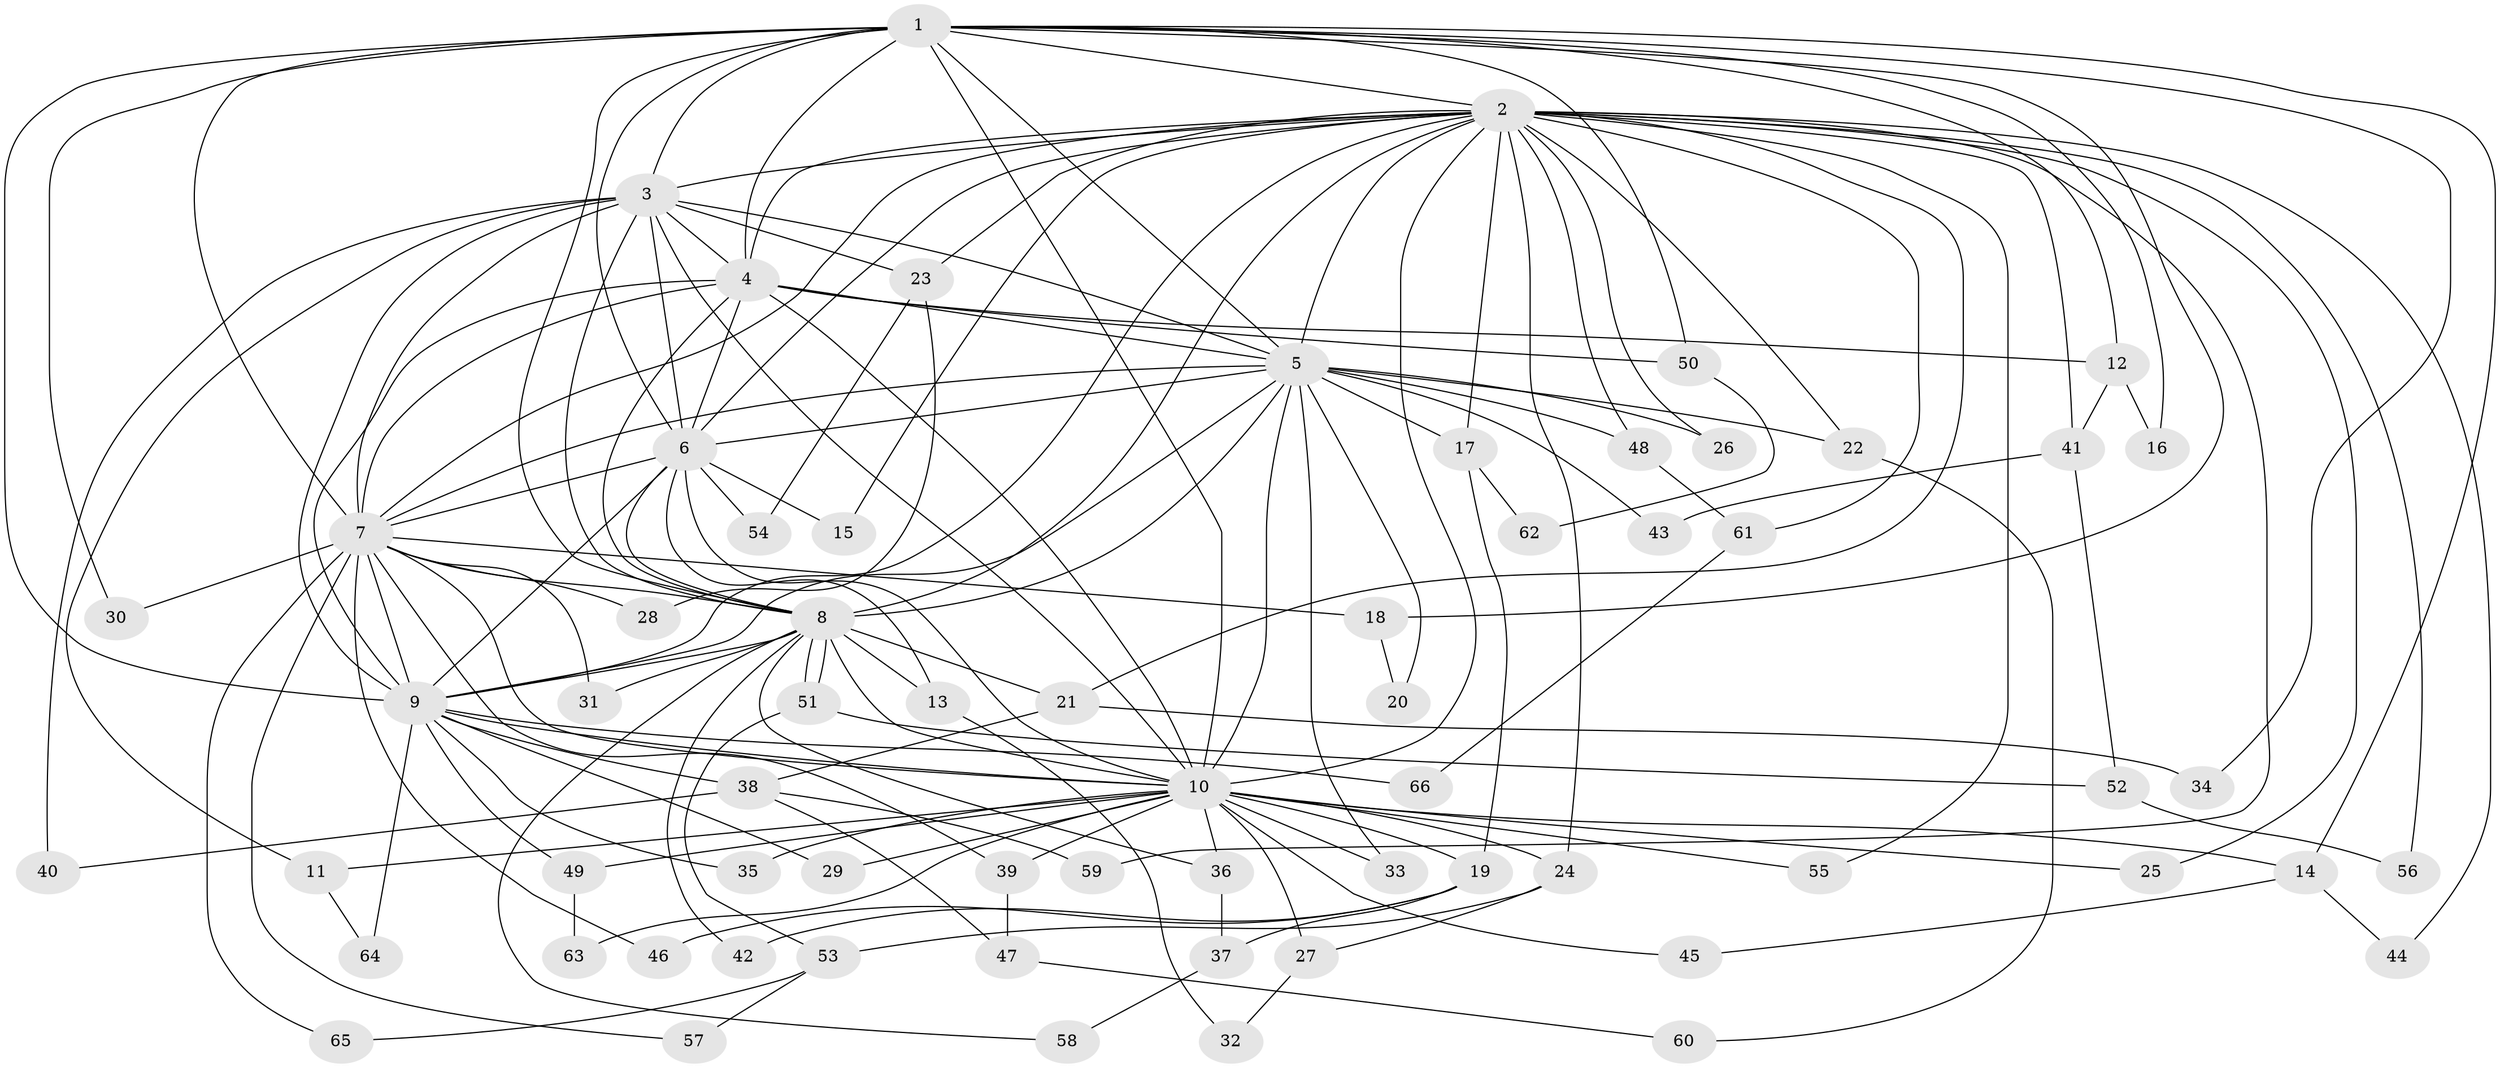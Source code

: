 // Generated by graph-tools (version 1.1) at 2025/14/03/09/25 04:14:14]
// undirected, 66 vertices, 157 edges
graph export_dot {
graph [start="1"]
  node [color=gray90,style=filled];
  1;
  2;
  3;
  4;
  5;
  6;
  7;
  8;
  9;
  10;
  11;
  12;
  13;
  14;
  15;
  16;
  17;
  18;
  19;
  20;
  21;
  22;
  23;
  24;
  25;
  26;
  27;
  28;
  29;
  30;
  31;
  32;
  33;
  34;
  35;
  36;
  37;
  38;
  39;
  40;
  41;
  42;
  43;
  44;
  45;
  46;
  47;
  48;
  49;
  50;
  51;
  52;
  53;
  54;
  55;
  56;
  57;
  58;
  59;
  60;
  61;
  62;
  63;
  64;
  65;
  66;
  1 -- 2;
  1 -- 3;
  1 -- 4;
  1 -- 5;
  1 -- 6;
  1 -- 7;
  1 -- 8;
  1 -- 9;
  1 -- 10;
  1 -- 12;
  1 -- 14;
  1 -- 16;
  1 -- 18;
  1 -- 30;
  1 -- 34;
  1 -- 50;
  2 -- 3;
  2 -- 4;
  2 -- 5;
  2 -- 6;
  2 -- 7;
  2 -- 8;
  2 -- 9;
  2 -- 10;
  2 -- 15;
  2 -- 17;
  2 -- 21;
  2 -- 22;
  2 -- 23;
  2 -- 24;
  2 -- 25;
  2 -- 26;
  2 -- 41;
  2 -- 44;
  2 -- 48;
  2 -- 55;
  2 -- 56;
  2 -- 59;
  2 -- 61;
  3 -- 4;
  3 -- 5;
  3 -- 6;
  3 -- 7;
  3 -- 8;
  3 -- 9;
  3 -- 10;
  3 -- 11;
  3 -- 23;
  3 -- 40;
  4 -- 5;
  4 -- 6;
  4 -- 7;
  4 -- 8;
  4 -- 9;
  4 -- 10;
  4 -- 12;
  4 -- 50;
  5 -- 6;
  5 -- 7;
  5 -- 8;
  5 -- 9;
  5 -- 10;
  5 -- 17;
  5 -- 20;
  5 -- 22;
  5 -- 26;
  5 -- 33;
  5 -- 43;
  5 -- 48;
  6 -- 7;
  6 -- 8;
  6 -- 9;
  6 -- 10;
  6 -- 13;
  6 -- 15;
  6 -- 54;
  7 -- 8;
  7 -- 9;
  7 -- 10;
  7 -- 18;
  7 -- 28;
  7 -- 30;
  7 -- 31;
  7 -- 39;
  7 -- 46;
  7 -- 57;
  7 -- 65;
  8 -- 9;
  8 -- 10;
  8 -- 13;
  8 -- 21;
  8 -- 31;
  8 -- 36;
  8 -- 42;
  8 -- 51;
  8 -- 51;
  8 -- 58;
  9 -- 10;
  9 -- 29;
  9 -- 35;
  9 -- 38;
  9 -- 49;
  9 -- 64;
  9 -- 66;
  10 -- 11;
  10 -- 14;
  10 -- 19;
  10 -- 24;
  10 -- 25;
  10 -- 27;
  10 -- 29;
  10 -- 33;
  10 -- 35;
  10 -- 36;
  10 -- 39;
  10 -- 45;
  10 -- 49;
  10 -- 55;
  10 -- 63;
  11 -- 64;
  12 -- 16;
  12 -- 41;
  13 -- 32;
  14 -- 44;
  14 -- 45;
  17 -- 19;
  17 -- 62;
  18 -- 20;
  19 -- 37;
  19 -- 42;
  19 -- 46;
  21 -- 34;
  21 -- 38;
  22 -- 60;
  23 -- 28;
  23 -- 54;
  24 -- 27;
  24 -- 53;
  27 -- 32;
  36 -- 37;
  37 -- 58;
  38 -- 40;
  38 -- 47;
  38 -- 59;
  39 -- 47;
  41 -- 43;
  41 -- 52;
  47 -- 60;
  48 -- 61;
  49 -- 63;
  50 -- 62;
  51 -- 52;
  51 -- 53;
  52 -- 56;
  53 -- 57;
  53 -- 65;
  61 -- 66;
}

